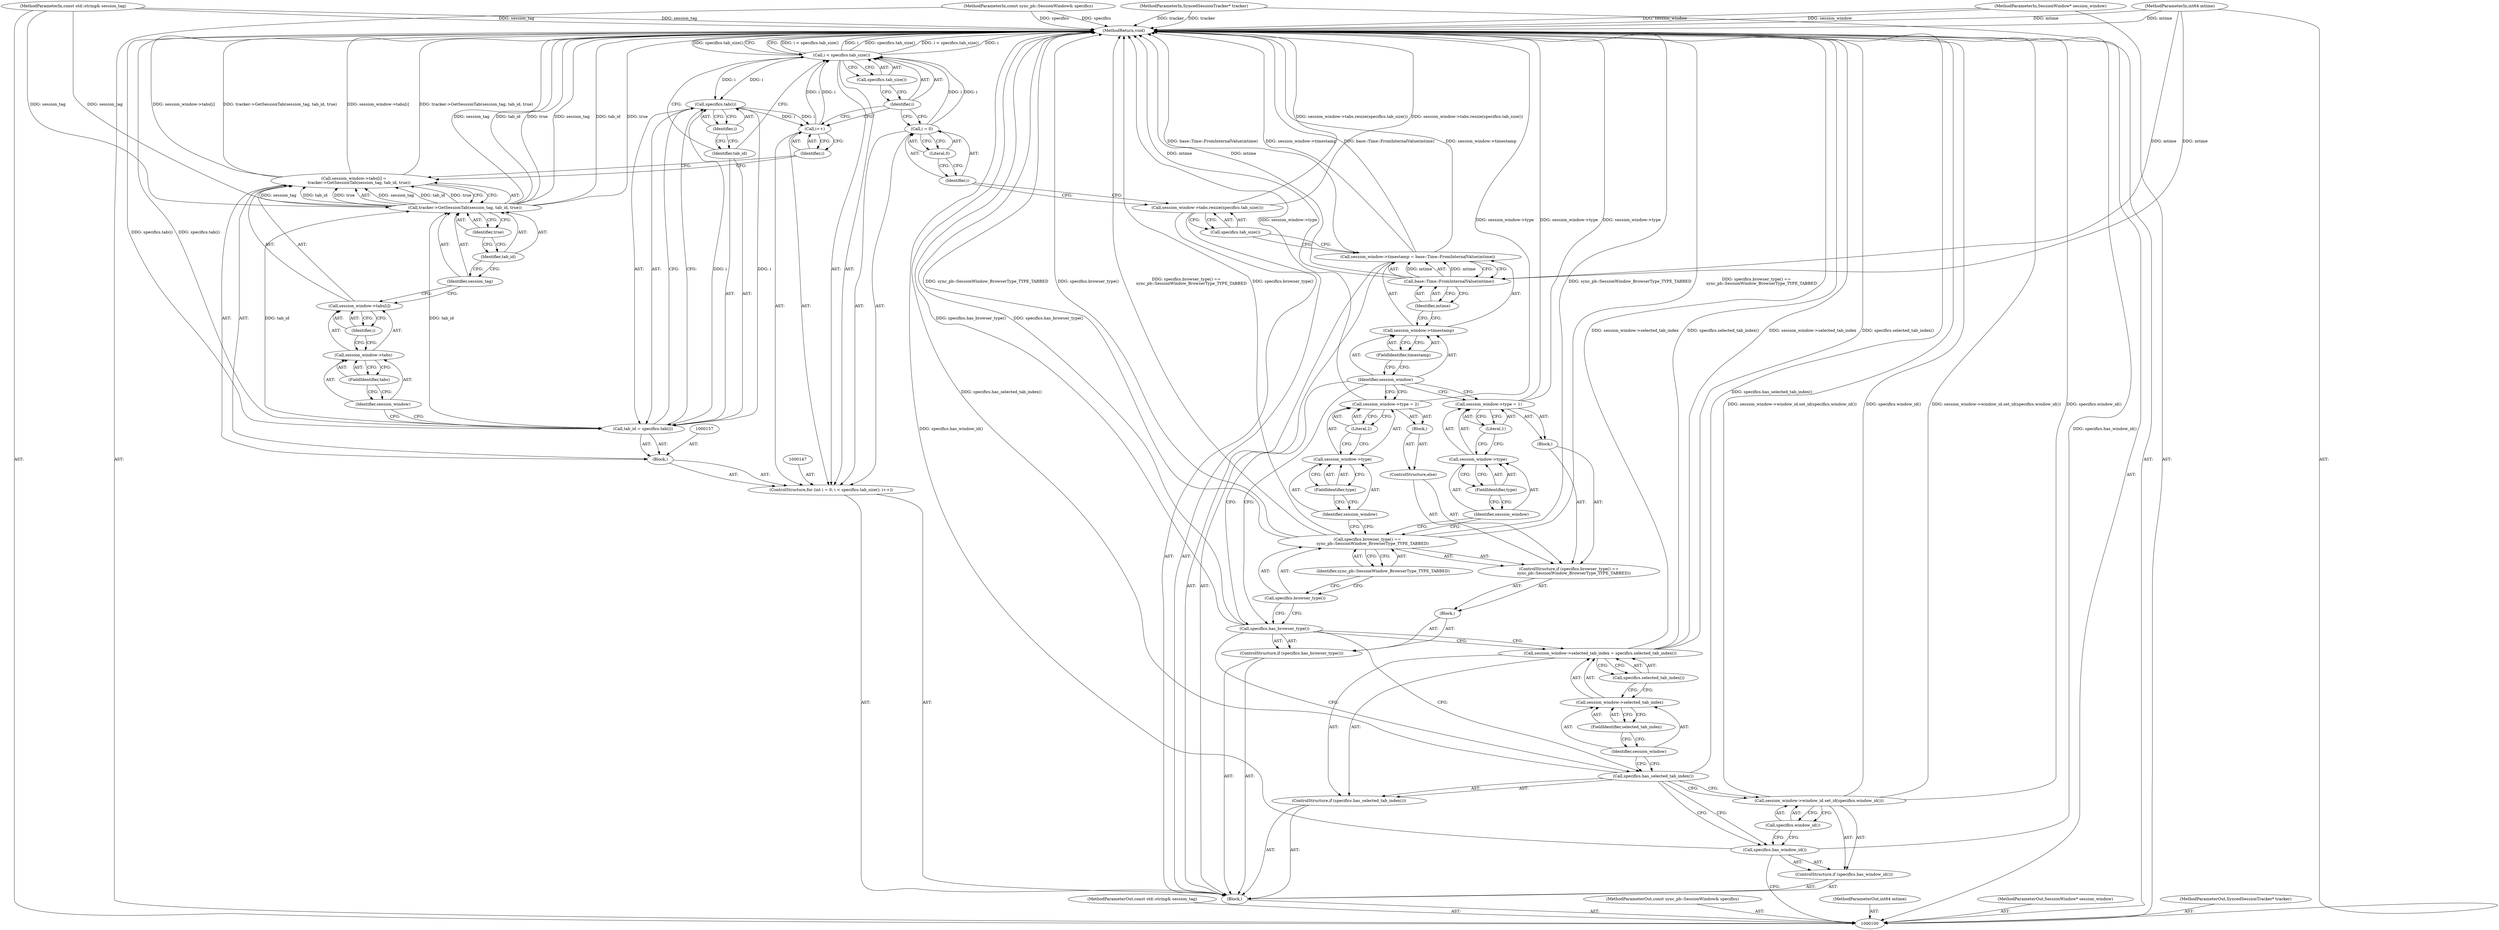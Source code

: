 digraph "0_Chrome_19190765882e272a6a2162c89acdb29110f7e3cf_10" {
"1000172" [label="(MethodReturn,void)"];
"1000116" [label="(FieldIdentifier,selected_tab_index)"];
"1000113" [label="(Call,session_window->selected_tab_index = specifics.selected_tab_index())"];
"1000114" [label="(Call,session_window->selected_tab_index)"];
"1000115" [label="(Identifier,session_window)"];
"1000117" [label="(Call,specifics.selected_tab_index())"];
"1000118" [label="(ControlStructure,if (specifics.has_browser_type()))"];
"1000120" [label="(Block,)"];
"1000119" [label="(Call,specifics.has_browser_type())"];
"1000121" [label="(ControlStructure,if (specifics.browser_type() ==\n        sync_pb::SessionWindow_BrowserType_TYPE_TABBED))"];
"1000122" [label="(Call,specifics.browser_type() ==\n        sync_pb::SessionWindow_BrowserType_TYPE_TABBED)"];
"1000123" [label="(Call,specifics.browser_type())"];
"1000125" [label="(Block,)"];
"1000124" [label="(Identifier,sync_pb::SessionWindow_BrowserType_TYPE_TABBED)"];
"1000129" [label="(FieldIdentifier,type)"];
"1000130" [label="(Literal,1)"];
"1000126" [label="(Call,session_window->type = 1)"];
"1000127" [label="(Call,session_window->type)"];
"1000128" [label="(Identifier,session_window)"];
"1000132" [label="(Block,)"];
"1000131" [label="(ControlStructure,else)"];
"1000136" [label="(FieldIdentifier,type)"];
"1000137" [label="(Literal,2)"];
"1000133" [label="(Call,session_window->type = 2)"];
"1000134" [label="(Call,session_window->type)"];
"1000135" [label="(Identifier,session_window)"];
"1000141" [label="(FieldIdentifier,timestamp)"];
"1000138" [label="(Call,session_window->timestamp = base::Time::FromInternalValue(mtime))"];
"1000139" [label="(Call,session_window->timestamp)"];
"1000140" [label="(Identifier,session_window)"];
"1000142" [label="(Call,base::Time::FromInternalValue(mtime))"];
"1000143" [label="(Identifier,mtime)"];
"1000101" [label="(MethodParameterIn,const std::string& session_tag)"];
"1000255" [label="(MethodParameterOut,const std::string& session_tag)"];
"1000144" [label="(Call,session_window->tabs.resize(specifics.tab_size()))"];
"1000145" [label="(Call,specifics.tab_size())"];
"1000148" [label="(Call,i = 0)"];
"1000149" [label="(Identifier,i)"];
"1000150" [label="(Literal,0)"];
"1000151" [label="(Call,i < specifics.tab_size())"];
"1000152" [label="(Identifier,i)"];
"1000153" [label="(Call,specifics.tab_size())"];
"1000146" [label="(ControlStructure,for (int i = 0; i < specifics.tab_size(); i++))"];
"1000154" [label="(Call,i++)"];
"1000155" [label="(Identifier,i)"];
"1000158" [label="(Call,tab_id = specifics.tab(i))"];
"1000159" [label="(Identifier,tab_id)"];
"1000160" [label="(Call,specifics.tab(i))"];
"1000161" [label="(Identifier,i)"];
"1000156" [label="(Block,)"];
"1000166" [label="(FieldIdentifier,tabs)"];
"1000167" [label="(Identifier,i)"];
"1000162" [label="(Call,session_window->tabs[i] =\n        tracker->GetSessionTab(session_tag, tab_id, true))"];
"1000163" [label="(Call,session_window->tabs[i])"];
"1000164" [label="(Call,session_window->tabs)"];
"1000165" [label="(Identifier,session_window)"];
"1000169" [label="(Identifier,session_tag)"];
"1000170" [label="(Identifier,tab_id)"];
"1000171" [label="(Identifier,true)"];
"1000168" [label="(Call,tracker->GetSessionTab(session_tag, tab_id, true))"];
"1000102" [label="(MethodParameterIn,const sync_pb::SessionWindow& specifics)"];
"1000256" [label="(MethodParameterOut,const sync_pb::SessionWindow& specifics)"];
"1000103" [label="(MethodParameterIn,int64 mtime)"];
"1000257" [label="(MethodParameterOut,int64 mtime)"];
"1000104" [label="(MethodParameterIn,SessionWindow* session_window)"];
"1000258" [label="(MethodParameterOut,SessionWindow* session_window)"];
"1000106" [label="(Block,)"];
"1000105" [label="(MethodParameterIn,SyncedSessionTracker* tracker)"];
"1000259" [label="(MethodParameterOut,SyncedSessionTracker* tracker)"];
"1000107" [label="(ControlStructure,if (specifics.has_window_id()))"];
"1000108" [label="(Call,specifics.has_window_id())"];
"1000110" [label="(Call,specifics.window_id())"];
"1000109" [label="(Call,session_window->window_id.set_id(specifics.window_id()))"];
"1000111" [label="(ControlStructure,if (specifics.has_selected_tab_index()))"];
"1000112" [label="(Call,specifics.has_selected_tab_index())"];
"1000172" -> "1000100"  [label="AST: "];
"1000172" -> "1000151"  [label="CFG: "];
"1000113" -> "1000172"  [label="DDG: specifics.selected_tab_index()"];
"1000113" -> "1000172"  [label="DDG: session_window->selected_tab_index"];
"1000138" -> "1000172"  [label="DDG: base::Time::FromInternalValue(mtime)"];
"1000138" -> "1000172"  [label="DDG: session_window->timestamp"];
"1000108" -> "1000172"  [label="DDG: specifics.has_window_id()"];
"1000151" -> "1000172"  [label="DDG: i < specifics.tab_size()"];
"1000151" -> "1000172"  [label="DDG: i"];
"1000151" -> "1000172"  [label="DDG: specifics.tab_size()"];
"1000168" -> "1000172"  [label="DDG: session_tag"];
"1000168" -> "1000172"  [label="DDG: tab_id"];
"1000168" -> "1000172"  [label="DDG: true"];
"1000104" -> "1000172"  [label="DDG: session_window"];
"1000105" -> "1000172"  [label="DDG: tracker"];
"1000119" -> "1000172"  [label="DDG: specifics.has_browser_type()"];
"1000109" -> "1000172"  [label="DDG: session_window->window_id.set_id(specifics.window_id())"];
"1000109" -> "1000172"  [label="DDG: specifics.window_id()"];
"1000122" -> "1000172"  [label="DDG: sync_pb::SessionWindow_BrowserType_TYPE_TABBED"];
"1000122" -> "1000172"  [label="DDG: specifics.browser_type()"];
"1000122" -> "1000172"  [label="DDG: specifics.browser_type() ==\n        sync_pb::SessionWindow_BrowserType_TYPE_TABBED"];
"1000162" -> "1000172"  [label="DDG: tracker->GetSessionTab(session_tag, tab_id, true)"];
"1000162" -> "1000172"  [label="DDG: session_window->tabs[i]"];
"1000158" -> "1000172"  [label="DDG: specifics.tab(i)"];
"1000144" -> "1000172"  [label="DDG: session_window->tabs.resize(specifics.tab_size())"];
"1000133" -> "1000172"  [label="DDG: session_window->type"];
"1000103" -> "1000172"  [label="DDG: mtime"];
"1000126" -> "1000172"  [label="DDG: session_window->type"];
"1000102" -> "1000172"  [label="DDG: specifics"];
"1000112" -> "1000172"  [label="DDG: specifics.has_selected_tab_index()"];
"1000101" -> "1000172"  [label="DDG: session_tag"];
"1000142" -> "1000172"  [label="DDG: mtime"];
"1000116" -> "1000114"  [label="AST: "];
"1000116" -> "1000115"  [label="CFG: "];
"1000114" -> "1000116"  [label="CFG: "];
"1000113" -> "1000111"  [label="AST: "];
"1000113" -> "1000117"  [label="CFG: "];
"1000114" -> "1000113"  [label="AST: "];
"1000117" -> "1000113"  [label="AST: "];
"1000119" -> "1000113"  [label="CFG: "];
"1000113" -> "1000172"  [label="DDG: specifics.selected_tab_index()"];
"1000113" -> "1000172"  [label="DDG: session_window->selected_tab_index"];
"1000114" -> "1000113"  [label="AST: "];
"1000114" -> "1000116"  [label="CFG: "];
"1000115" -> "1000114"  [label="AST: "];
"1000116" -> "1000114"  [label="AST: "];
"1000117" -> "1000114"  [label="CFG: "];
"1000115" -> "1000114"  [label="AST: "];
"1000115" -> "1000112"  [label="CFG: "];
"1000116" -> "1000115"  [label="CFG: "];
"1000117" -> "1000113"  [label="AST: "];
"1000117" -> "1000114"  [label="CFG: "];
"1000113" -> "1000117"  [label="CFG: "];
"1000118" -> "1000106"  [label="AST: "];
"1000119" -> "1000118"  [label="AST: "];
"1000120" -> "1000118"  [label="AST: "];
"1000120" -> "1000118"  [label="AST: "];
"1000121" -> "1000120"  [label="AST: "];
"1000119" -> "1000118"  [label="AST: "];
"1000119" -> "1000113"  [label="CFG: "];
"1000119" -> "1000112"  [label="CFG: "];
"1000123" -> "1000119"  [label="CFG: "];
"1000140" -> "1000119"  [label="CFG: "];
"1000119" -> "1000172"  [label="DDG: specifics.has_browser_type()"];
"1000121" -> "1000120"  [label="AST: "];
"1000122" -> "1000121"  [label="AST: "];
"1000125" -> "1000121"  [label="AST: "];
"1000131" -> "1000121"  [label="AST: "];
"1000122" -> "1000121"  [label="AST: "];
"1000122" -> "1000124"  [label="CFG: "];
"1000123" -> "1000122"  [label="AST: "];
"1000124" -> "1000122"  [label="AST: "];
"1000128" -> "1000122"  [label="CFG: "];
"1000135" -> "1000122"  [label="CFG: "];
"1000122" -> "1000172"  [label="DDG: sync_pb::SessionWindow_BrowserType_TYPE_TABBED"];
"1000122" -> "1000172"  [label="DDG: specifics.browser_type()"];
"1000122" -> "1000172"  [label="DDG: specifics.browser_type() ==\n        sync_pb::SessionWindow_BrowserType_TYPE_TABBED"];
"1000123" -> "1000122"  [label="AST: "];
"1000123" -> "1000119"  [label="CFG: "];
"1000124" -> "1000123"  [label="CFG: "];
"1000125" -> "1000121"  [label="AST: "];
"1000126" -> "1000125"  [label="AST: "];
"1000124" -> "1000122"  [label="AST: "];
"1000124" -> "1000123"  [label="CFG: "];
"1000122" -> "1000124"  [label="CFG: "];
"1000129" -> "1000127"  [label="AST: "];
"1000129" -> "1000128"  [label="CFG: "];
"1000127" -> "1000129"  [label="CFG: "];
"1000130" -> "1000126"  [label="AST: "];
"1000130" -> "1000127"  [label="CFG: "];
"1000126" -> "1000130"  [label="CFG: "];
"1000126" -> "1000125"  [label="AST: "];
"1000126" -> "1000130"  [label="CFG: "];
"1000127" -> "1000126"  [label="AST: "];
"1000130" -> "1000126"  [label="AST: "];
"1000140" -> "1000126"  [label="CFG: "];
"1000126" -> "1000172"  [label="DDG: session_window->type"];
"1000127" -> "1000126"  [label="AST: "];
"1000127" -> "1000129"  [label="CFG: "];
"1000128" -> "1000127"  [label="AST: "];
"1000129" -> "1000127"  [label="AST: "];
"1000130" -> "1000127"  [label="CFG: "];
"1000128" -> "1000127"  [label="AST: "];
"1000128" -> "1000122"  [label="CFG: "];
"1000129" -> "1000128"  [label="CFG: "];
"1000132" -> "1000131"  [label="AST: "];
"1000133" -> "1000132"  [label="AST: "];
"1000131" -> "1000121"  [label="AST: "];
"1000132" -> "1000131"  [label="AST: "];
"1000136" -> "1000134"  [label="AST: "];
"1000136" -> "1000135"  [label="CFG: "];
"1000134" -> "1000136"  [label="CFG: "];
"1000137" -> "1000133"  [label="AST: "];
"1000137" -> "1000134"  [label="CFG: "];
"1000133" -> "1000137"  [label="CFG: "];
"1000133" -> "1000132"  [label="AST: "];
"1000133" -> "1000137"  [label="CFG: "];
"1000134" -> "1000133"  [label="AST: "];
"1000137" -> "1000133"  [label="AST: "];
"1000140" -> "1000133"  [label="CFG: "];
"1000133" -> "1000172"  [label="DDG: session_window->type"];
"1000134" -> "1000133"  [label="AST: "];
"1000134" -> "1000136"  [label="CFG: "];
"1000135" -> "1000134"  [label="AST: "];
"1000136" -> "1000134"  [label="AST: "];
"1000137" -> "1000134"  [label="CFG: "];
"1000135" -> "1000134"  [label="AST: "];
"1000135" -> "1000122"  [label="CFG: "];
"1000136" -> "1000135"  [label="CFG: "];
"1000141" -> "1000139"  [label="AST: "];
"1000141" -> "1000140"  [label="CFG: "];
"1000139" -> "1000141"  [label="CFG: "];
"1000138" -> "1000106"  [label="AST: "];
"1000138" -> "1000142"  [label="CFG: "];
"1000139" -> "1000138"  [label="AST: "];
"1000142" -> "1000138"  [label="AST: "];
"1000145" -> "1000138"  [label="CFG: "];
"1000138" -> "1000172"  [label="DDG: base::Time::FromInternalValue(mtime)"];
"1000138" -> "1000172"  [label="DDG: session_window->timestamp"];
"1000142" -> "1000138"  [label="DDG: mtime"];
"1000139" -> "1000138"  [label="AST: "];
"1000139" -> "1000141"  [label="CFG: "];
"1000140" -> "1000139"  [label="AST: "];
"1000141" -> "1000139"  [label="AST: "];
"1000143" -> "1000139"  [label="CFG: "];
"1000140" -> "1000139"  [label="AST: "];
"1000140" -> "1000126"  [label="CFG: "];
"1000140" -> "1000133"  [label="CFG: "];
"1000140" -> "1000119"  [label="CFG: "];
"1000141" -> "1000140"  [label="CFG: "];
"1000142" -> "1000138"  [label="AST: "];
"1000142" -> "1000143"  [label="CFG: "];
"1000143" -> "1000142"  [label="AST: "];
"1000138" -> "1000142"  [label="CFG: "];
"1000142" -> "1000172"  [label="DDG: mtime"];
"1000142" -> "1000138"  [label="DDG: mtime"];
"1000103" -> "1000142"  [label="DDG: mtime"];
"1000143" -> "1000142"  [label="AST: "];
"1000143" -> "1000139"  [label="CFG: "];
"1000142" -> "1000143"  [label="CFG: "];
"1000101" -> "1000100"  [label="AST: "];
"1000101" -> "1000172"  [label="DDG: session_tag"];
"1000101" -> "1000168"  [label="DDG: session_tag"];
"1000255" -> "1000100"  [label="AST: "];
"1000144" -> "1000106"  [label="AST: "];
"1000144" -> "1000145"  [label="CFG: "];
"1000145" -> "1000144"  [label="AST: "];
"1000149" -> "1000144"  [label="CFG: "];
"1000144" -> "1000172"  [label="DDG: session_window->tabs.resize(specifics.tab_size())"];
"1000145" -> "1000144"  [label="AST: "];
"1000145" -> "1000138"  [label="CFG: "];
"1000144" -> "1000145"  [label="CFG: "];
"1000148" -> "1000146"  [label="AST: "];
"1000148" -> "1000150"  [label="CFG: "];
"1000149" -> "1000148"  [label="AST: "];
"1000150" -> "1000148"  [label="AST: "];
"1000152" -> "1000148"  [label="CFG: "];
"1000148" -> "1000151"  [label="DDG: i"];
"1000149" -> "1000148"  [label="AST: "];
"1000149" -> "1000144"  [label="CFG: "];
"1000150" -> "1000149"  [label="CFG: "];
"1000150" -> "1000148"  [label="AST: "];
"1000150" -> "1000149"  [label="CFG: "];
"1000148" -> "1000150"  [label="CFG: "];
"1000151" -> "1000146"  [label="AST: "];
"1000151" -> "1000153"  [label="CFG: "];
"1000152" -> "1000151"  [label="AST: "];
"1000153" -> "1000151"  [label="AST: "];
"1000159" -> "1000151"  [label="CFG: "];
"1000172" -> "1000151"  [label="CFG: "];
"1000151" -> "1000172"  [label="DDG: i < specifics.tab_size()"];
"1000151" -> "1000172"  [label="DDG: i"];
"1000151" -> "1000172"  [label="DDG: specifics.tab_size()"];
"1000154" -> "1000151"  [label="DDG: i"];
"1000148" -> "1000151"  [label="DDG: i"];
"1000151" -> "1000160"  [label="DDG: i"];
"1000152" -> "1000151"  [label="AST: "];
"1000152" -> "1000148"  [label="CFG: "];
"1000152" -> "1000154"  [label="CFG: "];
"1000153" -> "1000152"  [label="CFG: "];
"1000153" -> "1000151"  [label="AST: "];
"1000153" -> "1000152"  [label="CFG: "];
"1000151" -> "1000153"  [label="CFG: "];
"1000146" -> "1000106"  [label="AST: "];
"1000147" -> "1000146"  [label="AST: "];
"1000148" -> "1000146"  [label="AST: "];
"1000151" -> "1000146"  [label="AST: "];
"1000154" -> "1000146"  [label="AST: "];
"1000156" -> "1000146"  [label="AST: "];
"1000154" -> "1000146"  [label="AST: "];
"1000154" -> "1000155"  [label="CFG: "];
"1000155" -> "1000154"  [label="AST: "];
"1000152" -> "1000154"  [label="CFG: "];
"1000154" -> "1000151"  [label="DDG: i"];
"1000160" -> "1000154"  [label="DDG: i"];
"1000155" -> "1000154"  [label="AST: "];
"1000155" -> "1000162"  [label="CFG: "];
"1000154" -> "1000155"  [label="CFG: "];
"1000158" -> "1000156"  [label="AST: "];
"1000158" -> "1000160"  [label="CFG: "];
"1000159" -> "1000158"  [label="AST: "];
"1000160" -> "1000158"  [label="AST: "];
"1000165" -> "1000158"  [label="CFG: "];
"1000158" -> "1000172"  [label="DDG: specifics.tab(i)"];
"1000160" -> "1000158"  [label="DDG: i"];
"1000158" -> "1000168"  [label="DDG: tab_id"];
"1000159" -> "1000158"  [label="AST: "];
"1000159" -> "1000151"  [label="CFG: "];
"1000161" -> "1000159"  [label="CFG: "];
"1000160" -> "1000158"  [label="AST: "];
"1000160" -> "1000161"  [label="CFG: "];
"1000161" -> "1000160"  [label="AST: "];
"1000158" -> "1000160"  [label="CFG: "];
"1000160" -> "1000154"  [label="DDG: i"];
"1000160" -> "1000158"  [label="DDG: i"];
"1000151" -> "1000160"  [label="DDG: i"];
"1000161" -> "1000160"  [label="AST: "];
"1000161" -> "1000159"  [label="CFG: "];
"1000160" -> "1000161"  [label="CFG: "];
"1000156" -> "1000146"  [label="AST: "];
"1000157" -> "1000156"  [label="AST: "];
"1000158" -> "1000156"  [label="AST: "];
"1000162" -> "1000156"  [label="AST: "];
"1000166" -> "1000164"  [label="AST: "];
"1000166" -> "1000165"  [label="CFG: "];
"1000164" -> "1000166"  [label="CFG: "];
"1000167" -> "1000163"  [label="AST: "];
"1000167" -> "1000164"  [label="CFG: "];
"1000163" -> "1000167"  [label="CFG: "];
"1000162" -> "1000156"  [label="AST: "];
"1000162" -> "1000168"  [label="CFG: "];
"1000163" -> "1000162"  [label="AST: "];
"1000168" -> "1000162"  [label="AST: "];
"1000155" -> "1000162"  [label="CFG: "];
"1000162" -> "1000172"  [label="DDG: tracker->GetSessionTab(session_tag, tab_id, true)"];
"1000162" -> "1000172"  [label="DDG: session_window->tabs[i]"];
"1000168" -> "1000162"  [label="DDG: session_tag"];
"1000168" -> "1000162"  [label="DDG: tab_id"];
"1000168" -> "1000162"  [label="DDG: true"];
"1000163" -> "1000162"  [label="AST: "];
"1000163" -> "1000167"  [label="CFG: "];
"1000164" -> "1000163"  [label="AST: "];
"1000167" -> "1000163"  [label="AST: "];
"1000169" -> "1000163"  [label="CFG: "];
"1000164" -> "1000163"  [label="AST: "];
"1000164" -> "1000166"  [label="CFG: "];
"1000165" -> "1000164"  [label="AST: "];
"1000166" -> "1000164"  [label="AST: "];
"1000167" -> "1000164"  [label="CFG: "];
"1000165" -> "1000164"  [label="AST: "];
"1000165" -> "1000158"  [label="CFG: "];
"1000166" -> "1000165"  [label="CFG: "];
"1000169" -> "1000168"  [label="AST: "];
"1000169" -> "1000163"  [label="CFG: "];
"1000170" -> "1000169"  [label="CFG: "];
"1000170" -> "1000168"  [label="AST: "];
"1000170" -> "1000169"  [label="CFG: "];
"1000171" -> "1000170"  [label="CFG: "];
"1000171" -> "1000168"  [label="AST: "];
"1000171" -> "1000170"  [label="CFG: "];
"1000168" -> "1000171"  [label="CFG: "];
"1000168" -> "1000162"  [label="AST: "];
"1000168" -> "1000171"  [label="CFG: "];
"1000169" -> "1000168"  [label="AST: "];
"1000170" -> "1000168"  [label="AST: "];
"1000171" -> "1000168"  [label="AST: "];
"1000162" -> "1000168"  [label="CFG: "];
"1000168" -> "1000172"  [label="DDG: session_tag"];
"1000168" -> "1000172"  [label="DDG: tab_id"];
"1000168" -> "1000172"  [label="DDG: true"];
"1000168" -> "1000162"  [label="DDG: session_tag"];
"1000168" -> "1000162"  [label="DDG: tab_id"];
"1000168" -> "1000162"  [label="DDG: true"];
"1000101" -> "1000168"  [label="DDG: session_tag"];
"1000158" -> "1000168"  [label="DDG: tab_id"];
"1000102" -> "1000100"  [label="AST: "];
"1000102" -> "1000172"  [label="DDG: specifics"];
"1000256" -> "1000100"  [label="AST: "];
"1000103" -> "1000100"  [label="AST: "];
"1000103" -> "1000172"  [label="DDG: mtime"];
"1000103" -> "1000142"  [label="DDG: mtime"];
"1000257" -> "1000100"  [label="AST: "];
"1000104" -> "1000100"  [label="AST: "];
"1000104" -> "1000172"  [label="DDG: session_window"];
"1000258" -> "1000100"  [label="AST: "];
"1000106" -> "1000100"  [label="AST: "];
"1000107" -> "1000106"  [label="AST: "];
"1000111" -> "1000106"  [label="AST: "];
"1000118" -> "1000106"  [label="AST: "];
"1000138" -> "1000106"  [label="AST: "];
"1000144" -> "1000106"  [label="AST: "];
"1000146" -> "1000106"  [label="AST: "];
"1000105" -> "1000100"  [label="AST: "];
"1000105" -> "1000172"  [label="DDG: tracker"];
"1000259" -> "1000100"  [label="AST: "];
"1000107" -> "1000106"  [label="AST: "];
"1000108" -> "1000107"  [label="AST: "];
"1000109" -> "1000107"  [label="AST: "];
"1000108" -> "1000107"  [label="AST: "];
"1000108" -> "1000100"  [label="CFG: "];
"1000110" -> "1000108"  [label="CFG: "];
"1000112" -> "1000108"  [label="CFG: "];
"1000108" -> "1000172"  [label="DDG: specifics.has_window_id()"];
"1000110" -> "1000109"  [label="AST: "];
"1000110" -> "1000108"  [label="CFG: "];
"1000109" -> "1000110"  [label="CFG: "];
"1000109" -> "1000107"  [label="AST: "];
"1000109" -> "1000110"  [label="CFG: "];
"1000110" -> "1000109"  [label="AST: "];
"1000112" -> "1000109"  [label="CFG: "];
"1000109" -> "1000172"  [label="DDG: session_window->window_id.set_id(specifics.window_id())"];
"1000109" -> "1000172"  [label="DDG: specifics.window_id()"];
"1000111" -> "1000106"  [label="AST: "];
"1000112" -> "1000111"  [label="AST: "];
"1000113" -> "1000111"  [label="AST: "];
"1000112" -> "1000111"  [label="AST: "];
"1000112" -> "1000109"  [label="CFG: "];
"1000112" -> "1000108"  [label="CFG: "];
"1000115" -> "1000112"  [label="CFG: "];
"1000119" -> "1000112"  [label="CFG: "];
"1000112" -> "1000172"  [label="DDG: specifics.has_selected_tab_index()"];
}

